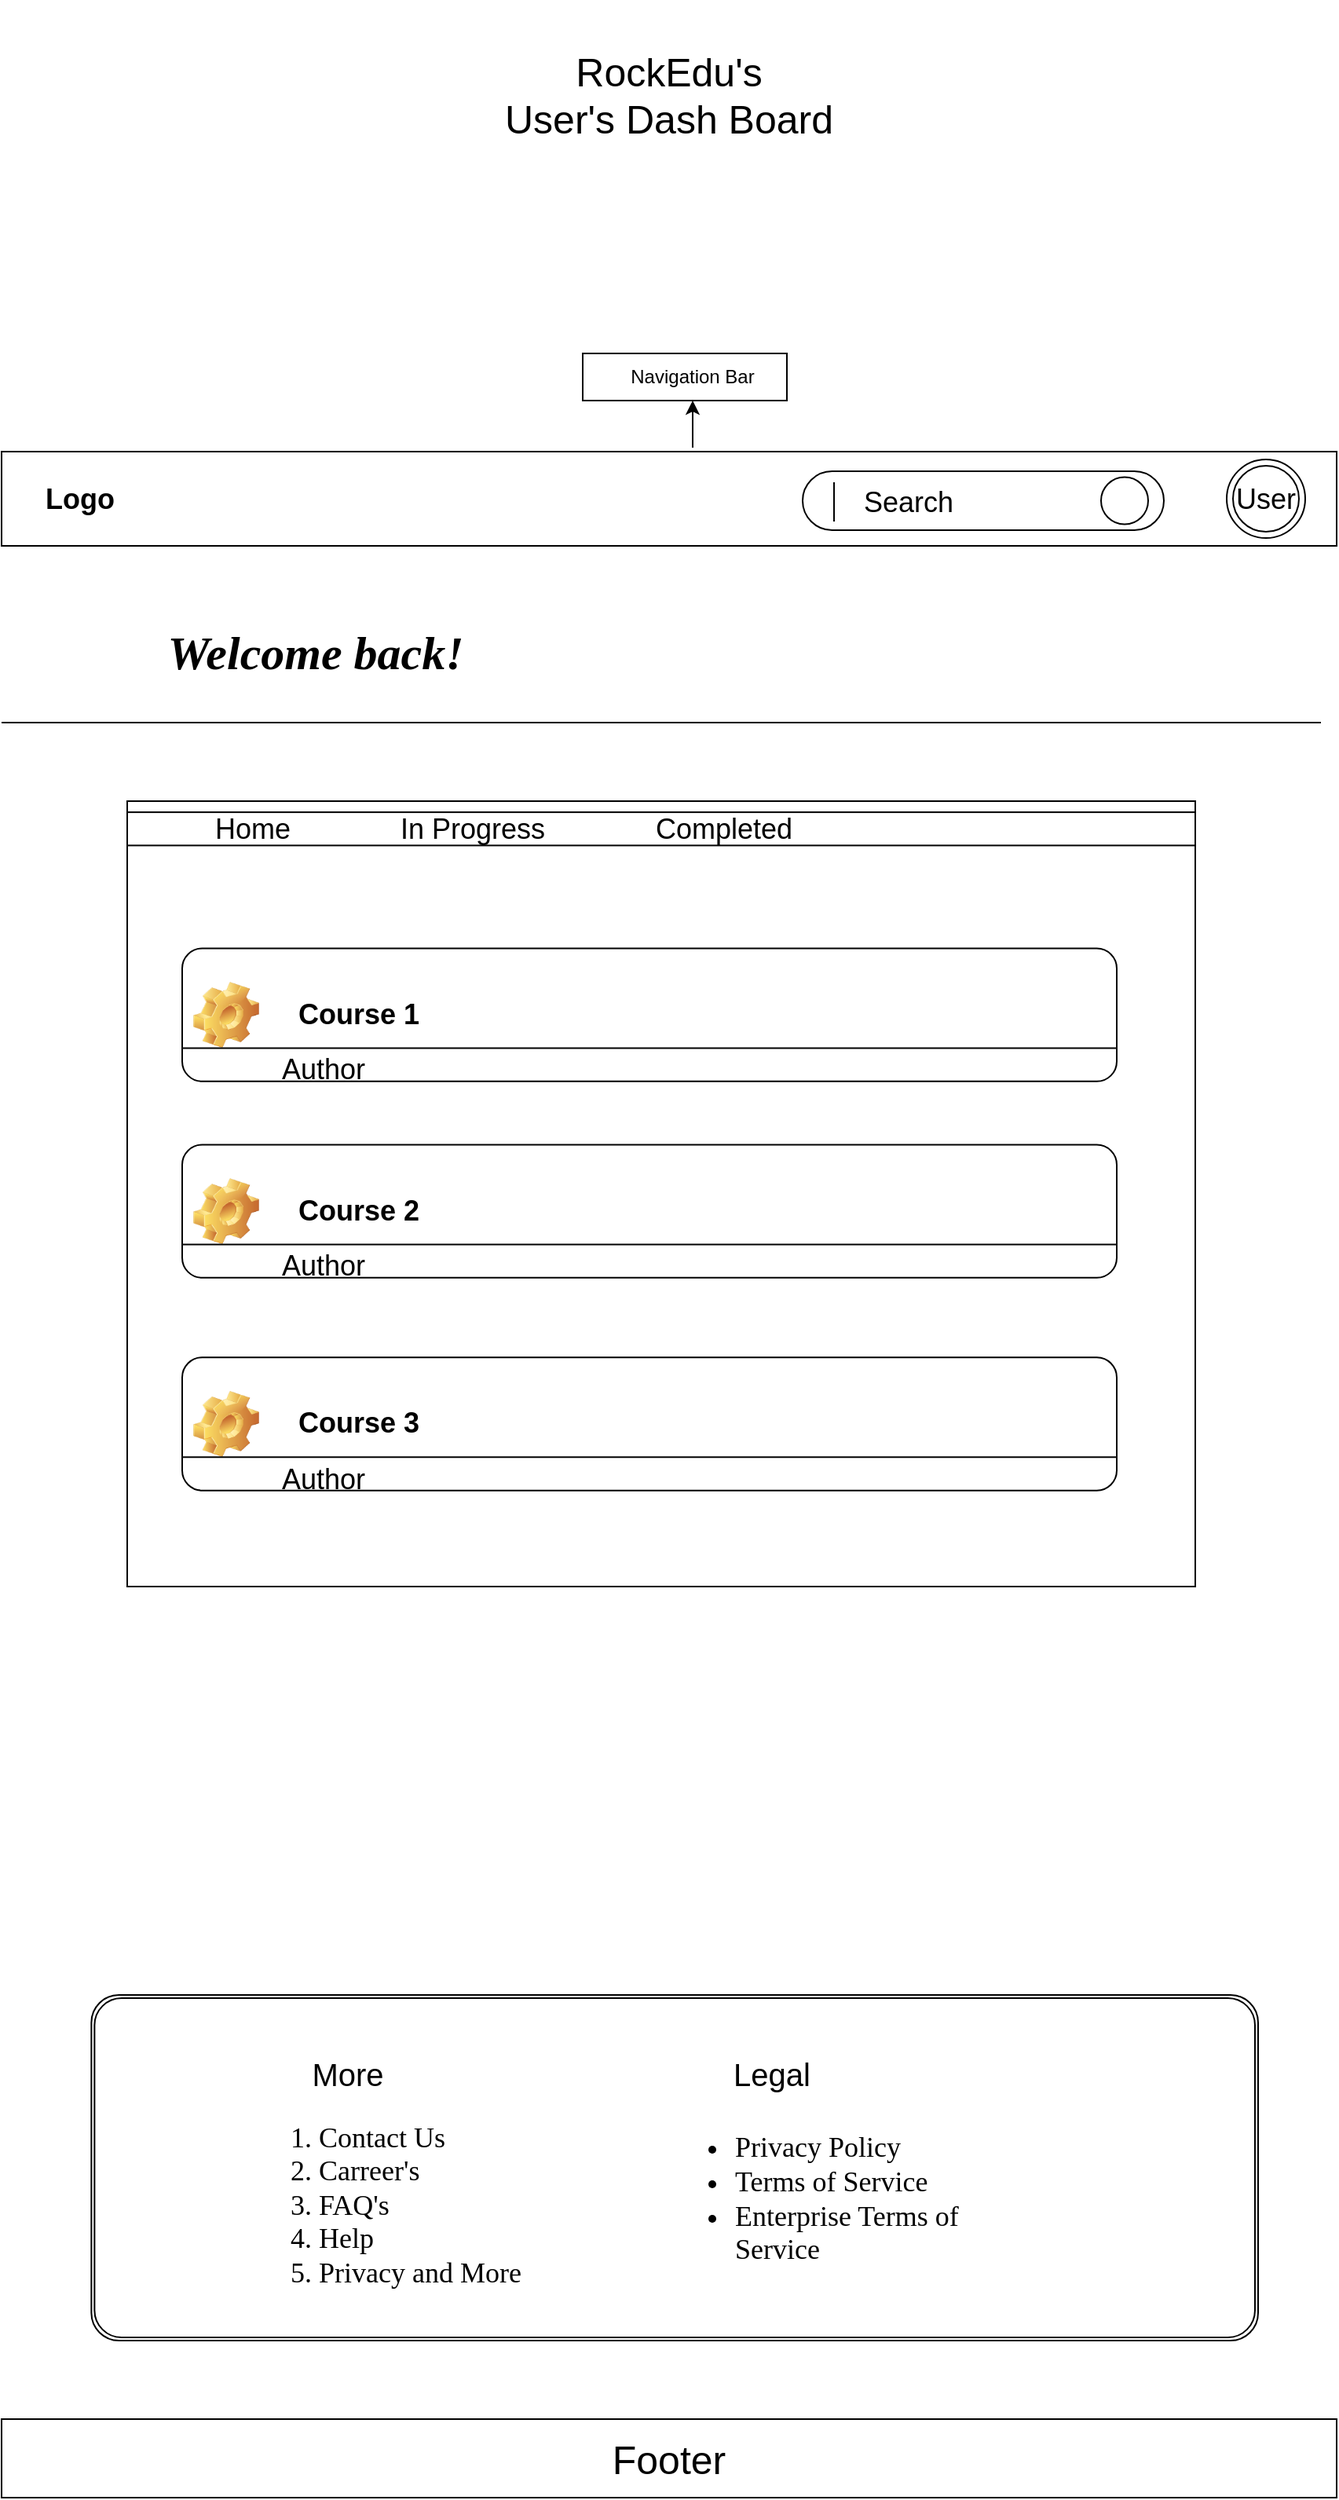 <mxfile version="13.7.1" type="device"><diagram id="5kyl6snbIXmThOsmQexy" name="Page-1"><mxGraphModel dx="1422" dy="1822" grid="1" gridSize="10" guides="1" tooltips="1" connect="1" arrows="1" fold="1" page="1" pageScale="1" pageWidth="850" pageHeight="1100" math="0" shadow="0"><root><mxCell id="0"/><mxCell id="1" parent="0"/><mxCell id="ID_c99FgbkeN6lwX5ski-8" value="" style="rounded=0;whiteSpace=wrap;html=1;" vertex="1" parent="1"><mxGeometry y="-792.5" width="850" height="60" as="geometry"/></mxCell><mxCell id="ID_c99FgbkeN6lwX5ski-1" value="" style="rounded=0;whiteSpace=wrap;html=1;" vertex="1" parent="1"><mxGeometry x="370" y="-855" width="130" height="30" as="geometry"/></mxCell><mxCell id="ID_c99FgbkeN6lwX5ski-2" value="Navigation Bar" style="text;html=1;strokeColor=none;fillColor=none;align=center;verticalAlign=middle;whiteSpace=wrap;rounded=0;" vertex="1" parent="1"><mxGeometry x="260" y="-890" width="360" height="100" as="geometry"/></mxCell><mxCell id="ID_c99FgbkeN6lwX5ski-3" value="Logo" style="text;html=1;strokeColor=none;fillColor=none;align=center;verticalAlign=middle;whiteSpace=wrap;rounded=0;fontStyle=1;fontSize=18;" vertex="1" parent="1"><mxGeometry x="20" y="-780" width="60" height="35" as="geometry"/></mxCell><mxCell id="ID_c99FgbkeN6lwX5ski-6" value="" style="endArrow=classic;html=1;" edge="1" parent="1"><mxGeometry width="50" height="50" relative="1" as="geometry"><mxPoint x="440" y="-795" as="sourcePoint"/><mxPoint x="440" y="-825" as="targetPoint"/></mxGeometry></mxCell><mxCell id="ID_c99FgbkeN6lwX5ski-7" value="&lt;br&gt;RockEdu's&lt;br&gt;User's Dash Board&lt;br&gt;" style="text;html=1;strokeColor=none;fillColor=none;align=center;verticalAlign=middle;whiteSpace=wrap;rounded=0;fontSize=25;" vertex="1" parent="1"><mxGeometry x="305" y="-1070" width="240" height="70" as="geometry"/></mxCell><mxCell id="ID_c99FgbkeN6lwX5ski-9" value="User" style="ellipse;shape=doubleEllipse;whiteSpace=wrap;html=1;aspect=fixed;fontSize=18;" vertex="1" parent="1"><mxGeometry x="780" y="-787.5" width="50" height="50" as="geometry"/></mxCell><mxCell id="ID_c99FgbkeN6lwX5ski-17" value="" style="rounded=1;whiteSpace=wrap;html=1;fontSize=18;arcSize=50;" vertex="1" parent="1"><mxGeometry x="510" y="-780" width="230" height="37.5" as="geometry"/></mxCell><mxCell id="ID_c99FgbkeN6lwX5ski-18" value="" style="ellipse;whiteSpace=wrap;html=1;aspect=fixed;fontSize=18;" vertex="1" parent="1"><mxGeometry x="700" y="-776.25" width="30" height="30" as="geometry"/></mxCell><mxCell id="ID_c99FgbkeN6lwX5ski-19" value="" style="endArrow=none;html=1;fontSize=18;" edge="1" parent="1"><mxGeometry width="50" height="50" relative="1" as="geometry"><mxPoint x="530" y="-748" as="sourcePoint"/><mxPoint x="530" y="-773" as="targetPoint"/></mxGeometry></mxCell><mxCell id="ID_c99FgbkeN6lwX5ski-20" value="Search&amp;nbsp;" style="text;html=1;strokeColor=none;fillColor=none;align=center;verticalAlign=middle;whiteSpace=wrap;rounded=0;fontSize=18;" vertex="1" parent="1"><mxGeometry x="560" y="-770" width="40" height="20" as="geometry"/></mxCell><mxCell id="ID_c99FgbkeN6lwX5ski-38" value="" style="endArrow=none;html=1;fontSize=18;" edge="1" parent="1"><mxGeometry width="50" height="50" relative="1" as="geometry"><mxPoint y="-620" as="sourcePoint"/><mxPoint x="840" y="-620" as="targetPoint"/></mxGeometry></mxCell><mxCell id="ID_c99FgbkeN6lwX5ski-39" value="&lt;font size=&quot;1&quot;&gt;&lt;b&gt;&lt;i style=&quot;font-size: 30px&quot;&gt;Welcome back!&lt;/i&gt;&lt;/b&gt;&lt;/font&gt;" style="text;html=1;strokeColor=none;fillColor=none;align=center;verticalAlign=middle;whiteSpace=wrap;rounded=0;fontSize=18;fontFamily=Verdana;" vertex="1" parent="1"><mxGeometry x="10" y="-690" width="380" height="50" as="geometry"/></mxCell><mxCell id="ID_c99FgbkeN6lwX5ski-40" value="Footer" style="rounded=0;whiteSpace=wrap;html=1;fontSize=25;" vertex="1" parent="1"><mxGeometry y="460" width="850" height="50" as="geometry"/></mxCell><mxCell id="ID_c99FgbkeN6lwX5ski-37" value="" style="group" vertex="1" connectable="0" parent="1"><mxGeometry x="80" y="-570" width="680" height="500" as="geometry"/></mxCell><mxCell id="ID_c99FgbkeN6lwX5ski-36" value="" style="rounded=0;whiteSpace=wrap;html=1;fontSize=18;" vertex="1" parent="ID_c99FgbkeN6lwX5ski-37"><mxGeometry width="680" height="500.0" as="geometry"/></mxCell><mxCell id="ID_c99FgbkeN6lwX5ski-12" value="" style="rounded=0;whiteSpace=wrap;html=1;fontSize=18;" vertex="1" parent="ID_c99FgbkeN6lwX5ski-37"><mxGeometry y="7.056" width="680" height="21.167" as="geometry"/></mxCell><mxCell id="ID_c99FgbkeN6lwX5ski-13" value="Home" style="text;html=1;strokeColor=none;fillColor=none;align=center;verticalAlign=middle;whiteSpace=wrap;rounded=0;fontSize=18;" vertex="1" parent="ID_c99FgbkeN6lwX5ski-37"><mxGeometry x="60" y="10.583" width="40" height="14.111" as="geometry"/></mxCell><mxCell id="ID_c99FgbkeN6lwX5ski-14" value="In Progress" style="text;html=1;strokeColor=none;fillColor=none;align=center;verticalAlign=middle;whiteSpace=wrap;rounded=0;fontSize=18;" vertex="1" parent="ID_c99FgbkeN6lwX5ski-37"><mxGeometry x="170" y="10.583" width="100" height="14.111" as="geometry"/></mxCell><mxCell id="ID_c99FgbkeN6lwX5ski-15" value="Completed" style="text;html=1;strokeColor=none;fillColor=none;align=center;verticalAlign=middle;whiteSpace=wrap;rounded=0;fontSize=18;" vertex="1" parent="ID_c99FgbkeN6lwX5ski-37"><mxGeometry x="360" y="10.583" width="40" height="14.111" as="geometry"/></mxCell><mxCell id="ID_c99FgbkeN6lwX5ski-32" value="" style="group" vertex="1" connectable="0" parent="ID_c99FgbkeN6lwX5ski-37"><mxGeometry x="35" y="354.164" width="595" height="84.667" as="geometry"/></mxCell><mxCell id="ID_c99FgbkeN6lwX5ski-33" value="&amp;nbsp; &amp;nbsp; Course 3" style="label;whiteSpace=wrap;html=1;image=img/clipart/Gear_128x128.png;fontSize=18;" vertex="1" parent="ID_c99FgbkeN6lwX5ski-32"><mxGeometry width="595" height="84.667" as="geometry"/></mxCell><mxCell id="ID_c99FgbkeN6lwX5ski-34" value="Author" style="text;html=1;strokeColor=none;fillColor=none;align=center;verticalAlign=middle;whiteSpace=wrap;rounded=0;fontSize=18;" vertex="1" parent="ID_c99FgbkeN6lwX5ski-32"><mxGeometry x="70" y="70.556" width="40" height="14.111" as="geometry"/></mxCell><mxCell id="ID_c99FgbkeN6lwX5ski-35" value="" style="endArrow=none;html=1;fontSize=18;entryX=1;entryY=0.75;entryDx=0;entryDy=0;exitX=0;exitY=0.75;exitDx=0;exitDy=0;" edge="1" parent="ID_c99FgbkeN6lwX5ski-32" source="ID_c99FgbkeN6lwX5ski-33" target="ID_c99FgbkeN6lwX5ski-33"><mxGeometry width="50" height="50" relative="1" as="geometry"><mxPoint x="250" y="70.556" as="sourcePoint"/><mxPoint x="300" y="35.278" as="targetPoint"/></mxGeometry></mxCell><mxCell id="ID_c99FgbkeN6lwX5ski-28" value="" style="group" vertex="1" connectable="0" parent="ID_c99FgbkeN6lwX5ski-37"><mxGeometry x="35" y="218.751" width="595" height="84.667" as="geometry"/></mxCell><mxCell id="ID_c99FgbkeN6lwX5ski-29" value="&amp;nbsp; &amp;nbsp; Course 2" style="label;whiteSpace=wrap;html=1;image=img/clipart/Gear_128x128.png;fontSize=18;" vertex="1" parent="ID_c99FgbkeN6lwX5ski-28"><mxGeometry width="595" height="84.667" as="geometry"/></mxCell><mxCell id="ID_c99FgbkeN6lwX5ski-30" value="Author" style="text;html=1;strokeColor=none;fillColor=none;align=center;verticalAlign=middle;whiteSpace=wrap;rounded=0;fontSize=18;" vertex="1" parent="ID_c99FgbkeN6lwX5ski-28"><mxGeometry x="70" y="70.556" width="40" height="14.111" as="geometry"/></mxCell><mxCell id="ID_c99FgbkeN6lwX5ski-31" value="" style="endArrow=none;html=1;fontSize=18;entryX=1;entryY=0.75;entryDx=0;entryDy=0;exitX=0;exitY=0.75;exitDx=0;exitDy=0;" edge="1" parent="ID_c99FgbkeN6lwX5ski-28" source="ID_c99FgbkeN6lwX5ski-29" target="ID_c99FgbkeN6lwX5ski-29"><mxGeometry width="50" height="50" relative="1" as="geometry"><mxPoint x="250" y="70.556" as="sourcePoint"/><mxPoint x="300" y="35.278" as="targetPoint"/></mxGeometry></mxCell><mxCell id="ID_c99FgbkeN6lwX5ski-27" value="" style="group" vertex="1" connectable="0" parent="ID_c99FgbkeN6lwX5ski-37"><mxGeometry x="35" y="93.754" width="595" height="84.667" as="geometry"/></mxCell><mxCell id="ID_c99FgbkeN6lwX5ski-24" value="&amp;nbsp; &amp;nbsp; Course 1" style="label;whiteSpace=wrap;html=1;image=img/clipart/Gear_128x128.png;fontSize=18;" vertex="1" parent="ID_c99FgbkeN6lwX5ski-27"><mxGeometry width="595" height="84.667" as="geometry"/></mxCell><mxCell id="ID_c99FgbkeN6lwX5ski-25" value="Author" style="text;html=1;strokeColor=none;fillColor=none;align=center;verticalAlign=middle;whiteSpace=wrap;rounded=0;fontSize=18;" vertex="1" parent="ID_c99FgbkeN6lwX5ski-27"><mxGeometry x="70" y="70.556" width="40" height="14.111" as="geometry"/></mxCell><mxCell id="ID_c99FgbkeN6lwX5ski-26" value="" style="endArrow=none;html=1;fontSize=18;entryX=1;entryY=0.75;entryDx=0;entryDy=0;exitX=0;exitY=0.75;exitDx=0;exitDy=0;" edge="1" parent="ID_c99FgbkeN6lwX5ski-27" source="ID_c99FgbkeN6lwX5ski-24" target="ID_c99FgbkeN6lwX5ski-24"><mxGeometry width="50" height="50" relative="1" as="geometry"><mxPoint x="250" y="70.556" as="sourcePoint"/><mxPoint x="300" y="35.278" as="targetPoint"/></mxGeometry></mxCell><mxCell id="ID_c99FgbkeN6lwX5ski-42" value="" style="group" vertex="1" connectable="0" parent="1"><mxGeometry y="40" width="800" height="380" as="geometry"/></mxCell><mxCell id="ID_c99FgbkeN6lwX5ski-50" value="" style="group" vertex="1" connectable="0" parent="ID_c99FgbkeN6lwX5ski-42"><mxGeometry x="57.18" y="150" width="742.82" height="230" as="geometry"/></mxCell><mxCell id="ID_c99FgbkeN6lwX5ski-49" value="" style="group" vertex="1" connectable="0" parent="ID_c99FgbkeN6lwX5ski-50"><mxGeometry width="742.82" height="230" as="geometry"/></mxCell><mxCell id="ID_c99FgbkeN6lwX5ski-41" value="" style="shape=ext;double=1;rounded=1;whiteSpace=wrap;html=1;fontSize=25;arcSize=8;" vertex="1" parent="ID_c99FgbkeN6lwX5ski-49"><mxGeometry width="742.82" height="220" as="geometry"/></mxCell><mxCell id="ID_c99FgbkeN6lwX5ski-46" value="&lt;span style=&quot;font-weight: normal&quot;&gt;&lt;font style=&quot;font-size: 20px&quot;&gt;Legal&lt;/font&gt;&lt;/span&gt;" style="text;strokeColor=none;fillColor=none;html=1;fontSize=24;fontStyle=1;verticalAlign=middle;align=center;" vertex="1" parent="ID_c99FgbkeN6lwX5ski-49"><mxGeometry x="382.82" y="30" width="100" height="40" as="geometry"/></mxCell><mxCell id="ID_c99FgbkeN6lwX5ski-47" value="&lt;ul&gt;&lt;li&gt;&lt;span&gt;Privacy Policy&lt;/span&gt;&lt;br&gt;&lt;/li&gt;&lt;li&gt;Terms of Service&lt;/li&gt;&lt;li&gt;Enterprise Terms of Service&lt;/li&gt;&lt;/ul&gt;" style="text;strokeColor=none;fillColor=none;html=1;whiteSpace=wrap;verticalAlign=middle;overflow=hidden;fontFamily=Verdana;fontSize=18;" vertex="1" parent="ID_c99FgbkeN6lwX5ski-49"><mxGeometry x="367.82" y="30" width="240" height="200" as="geometry"/></mxCell><mxCell id="ID_c99FgbkeN6lwX5ski-43" value="&lt;div style=&quot;text-align: center&quot;&gt;&lt;font face=&quot;Helvetica&quot;&gt;&lt;span style=&quot;font-size: 25px&quot;&gt;&lt;br&gt;&lt;/span&gt;&lt;/font&gt;&lt;/div&gt;&lt;ol&gt;&lt;li&gt;Contact Us&lt;/li&gt;&lt;li&gt;Carreer's&amp;nbsp;&lt;/li&gt;&lt;li&gt;FAQ's&lt;/li&gt;&lt;li&gt;Help&lt;/li&gt;&lt;li&gt;Privacy and More&lt;/li&gt;&lt;/ol&gt;" style="text;strokeColor=none;fillColor=none;html=1;whiteSpace=wrap;verticalAlign=middle;overflow=hidden;fontFamily=Verdana;fontSize=18;" vertex="1" parent="ID_c99FgbkeN6lwX5ski-49"><mxGeometry x="102.82" y="30" width="180" height="160" as="geometry"/></mxCell><mxCell id="ID_c99FgbkeN6lwX5ski-48" value="&lt;font style=&quot;font-size: 20px ; font-weight: normal&quot;&gt;More&lt;/font&gt;" style="text;strokeColor=none;fillColor=none;html=1;fontSize=24;fontStyle=1;verticalAlign=middle;align=center;" vertex="1" parent="ID_c99FgbkeN6lwX5ski-49"><mxGeometry x="112.82" y="30" width="100" height="40" as="geometry"/></mxCell></root></mxGraphModel></diagram></mxfile>